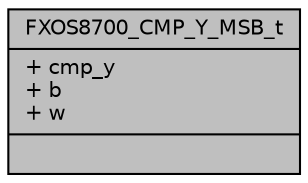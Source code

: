 digraph "FXOS8700_CMP_Y_MSB_t"
{
  edge [fontname="Helvetica",fontsize="10",labelfontname="Helvetica",labelfontsize="10"];
  node [fontname="Helvetica",fontsize="10",shape=record];
  Node1 [label="{FXOS8700_CMP_Y_MSB_t\n|+ cmp_y\l+ b\l+ w\l|}",height=0.2,width=0.4,color="black", fillcolor="grey75", style="filled", fontcolor="black"];
}
